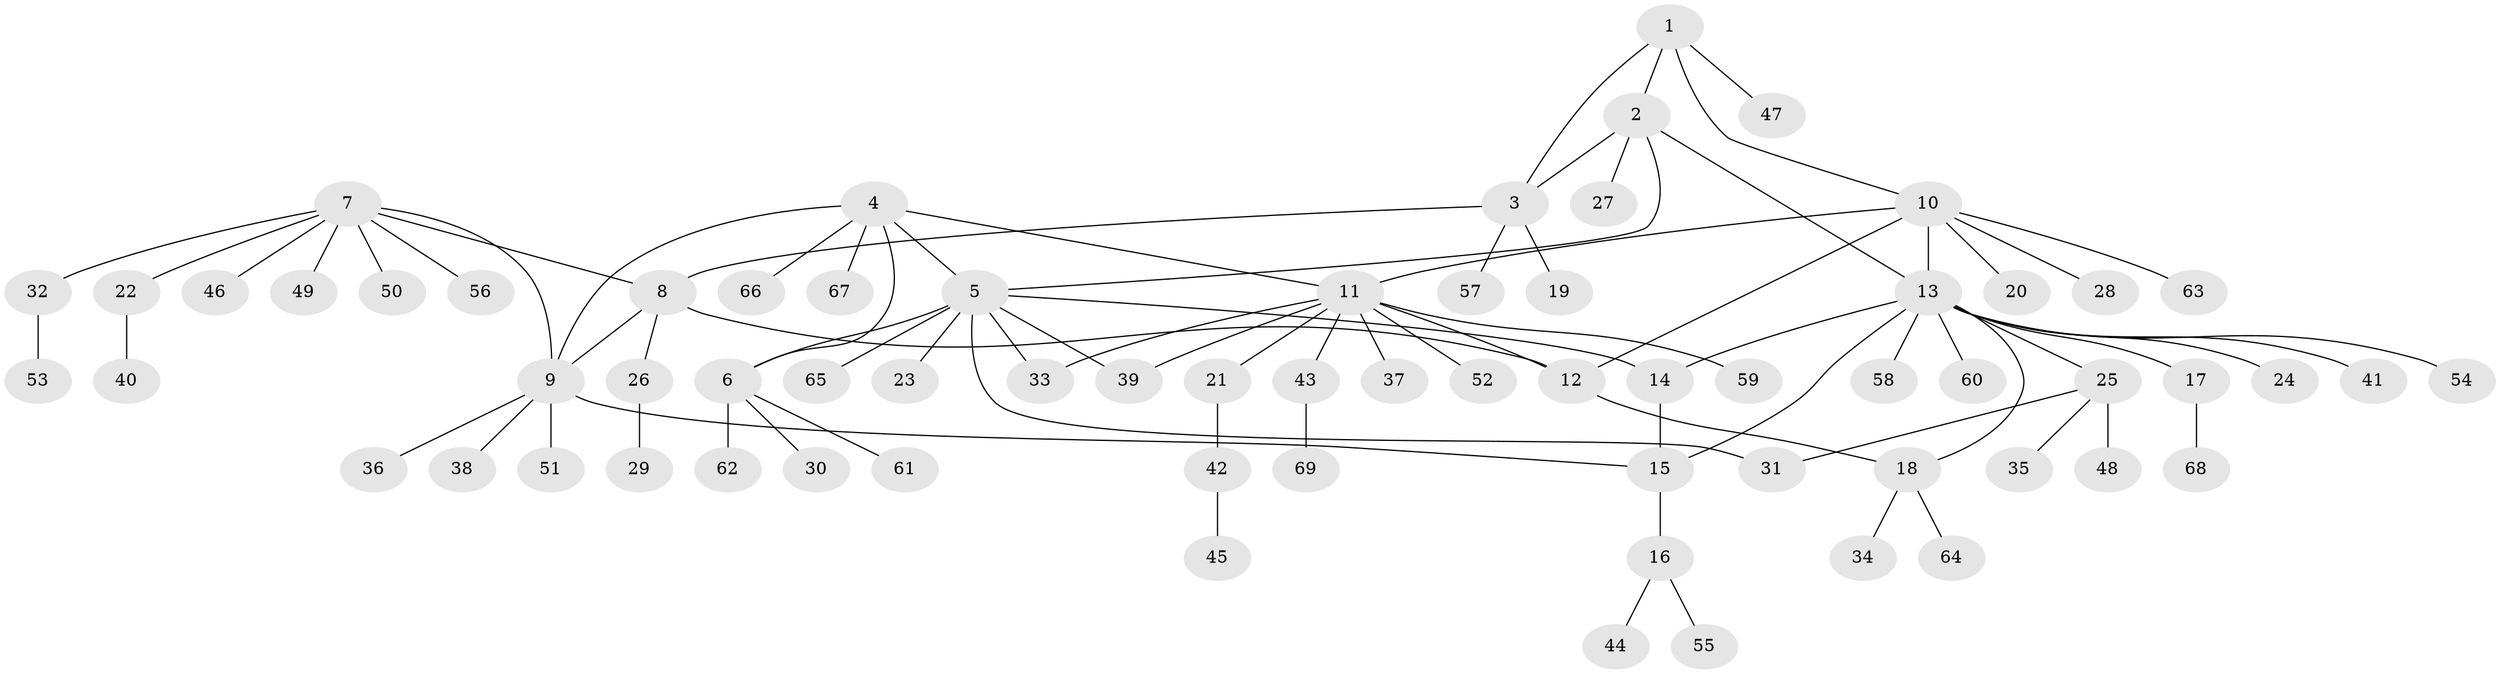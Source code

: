 // Generated by graph-tools (version 1.1) at 2025/55/03/09/25 04:55:53]
// undirected, 69 vertices, 83 edges
graph export_dot {
graph [start="1"]
  node [color=gray90,style=filled];
  1;
  2;
  3;
  4;
  5;
  6;
  7;
  8;
  9;
  10;
  11;
  12;
  13;
  14;
  15;
  16;
  17;
  18;
  19;
  20;
  21;
  22;
  23;
  24;
  25;
  26;
  27;
  28;
  29;
  30;
  31;
  32;
  33;
  34;
  35;
  36;
  37;
  38;
  39;
  40;
  41;
  42;
  43;
  44;
  45;
  46;
  47;
  48;
  49;
  50;
  51;
  52;
  53;
  54;
  55;
  56;
  57;
  58;
  59;
  60;
  61;
  62;
  63;
  64;
  65;
  66;
  67;
  68;
  69;
  1 -- 2;
  1 -- 3;
  1 -- 10;
  1 -- 47;
  2 -- 3;
  2 -- 5;
  2 -- 13;
  2 -- 27;
  3 -- 8;
  3 -- 19;
  3 -- 57;
  4 -- 5;
  4 -- 6;
  4 -- 9;
  4 -- 11;
  4 -- 66;
  4 -- 67;
  5 -- 6;
  5 -- 14;
  5 -- 23;
  5 -- 31;
  5 -- 33;
  5 -- 39;
  5 -- 65;
  6 -- 30;
  6 -- 61;
  6 -- 62;
  7 -- 8;
  7 -- 9;
  7 -- 22;
  7 -- 32;
  7 -- 46;
  7 -- 49;
  7 -- 50;
  7 -- 56;
  8 -- 9;
  8 -- 12;
  8 -- 26;
  9 -- 15;
  9 -- 36;
  9 -- 38;
  9 -- 51;
  10 -- 11;
  10 -- 12;
  10 -- 13;
  10 -- 20;
  10 -- 28;
  10 -- 63;
  11 -- 12;
  11 -- 21;
  11 -- 33;
  11 -- 37;
  11 -- 39;
  11 -- 43;
  11 -- 52;
  11 -- 59;
  12 -- 18;
  13 -- 14;
  13 -- 15;
  13 -- 17;
  13 -- 18;
  13 -- 24;
  13 -- 25;
  13 -- 41;
  13 -- 54;
  13 -- 58;
  13 -- 60;
  14 -- 15;
  15 -- 16;
  16 -- 44;
  16 -- 55;
  17 -- 68;
  18 -- 34;
  18 -- 64;
  21 -- 42;
  22 -- 40;
  25 -- 31;
  25 -- 35;
  25 -- 48;
  26 -- 29;
  32 -- 53;
  42 -- 45;
  43 -- 69;
}
